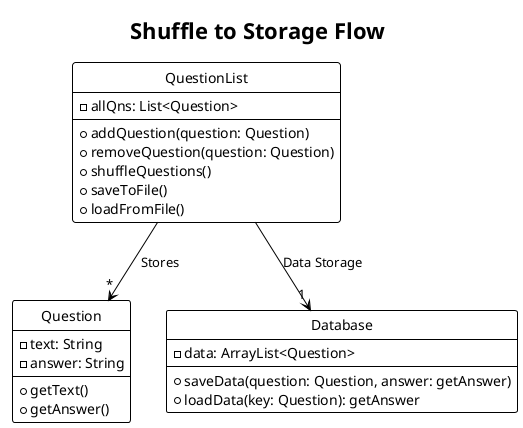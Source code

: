 @startuml
!theme plain
hide circle
title Shuffle to Storage Flow

class QuestionList {
  - allQns: List<Question>
  + addQuestion(question: Question)
  + removeQuestion(question: Question)
  + shuffleQuestions()
  + saveToFile()
  + loadFromFile()
}

class Question {
  - text: String
  - answer: String
  + getText()
  + getAnswer()
}

QuestionList --> Question : Stores "*"

class Database {
  - data: ArrayList<Question>
  + saveData(question: Question, answer: getAnswer)
  + loadData(key: Question): getAnswer
}

QuestionList --> Database : Data Storage "1"

@enduml
